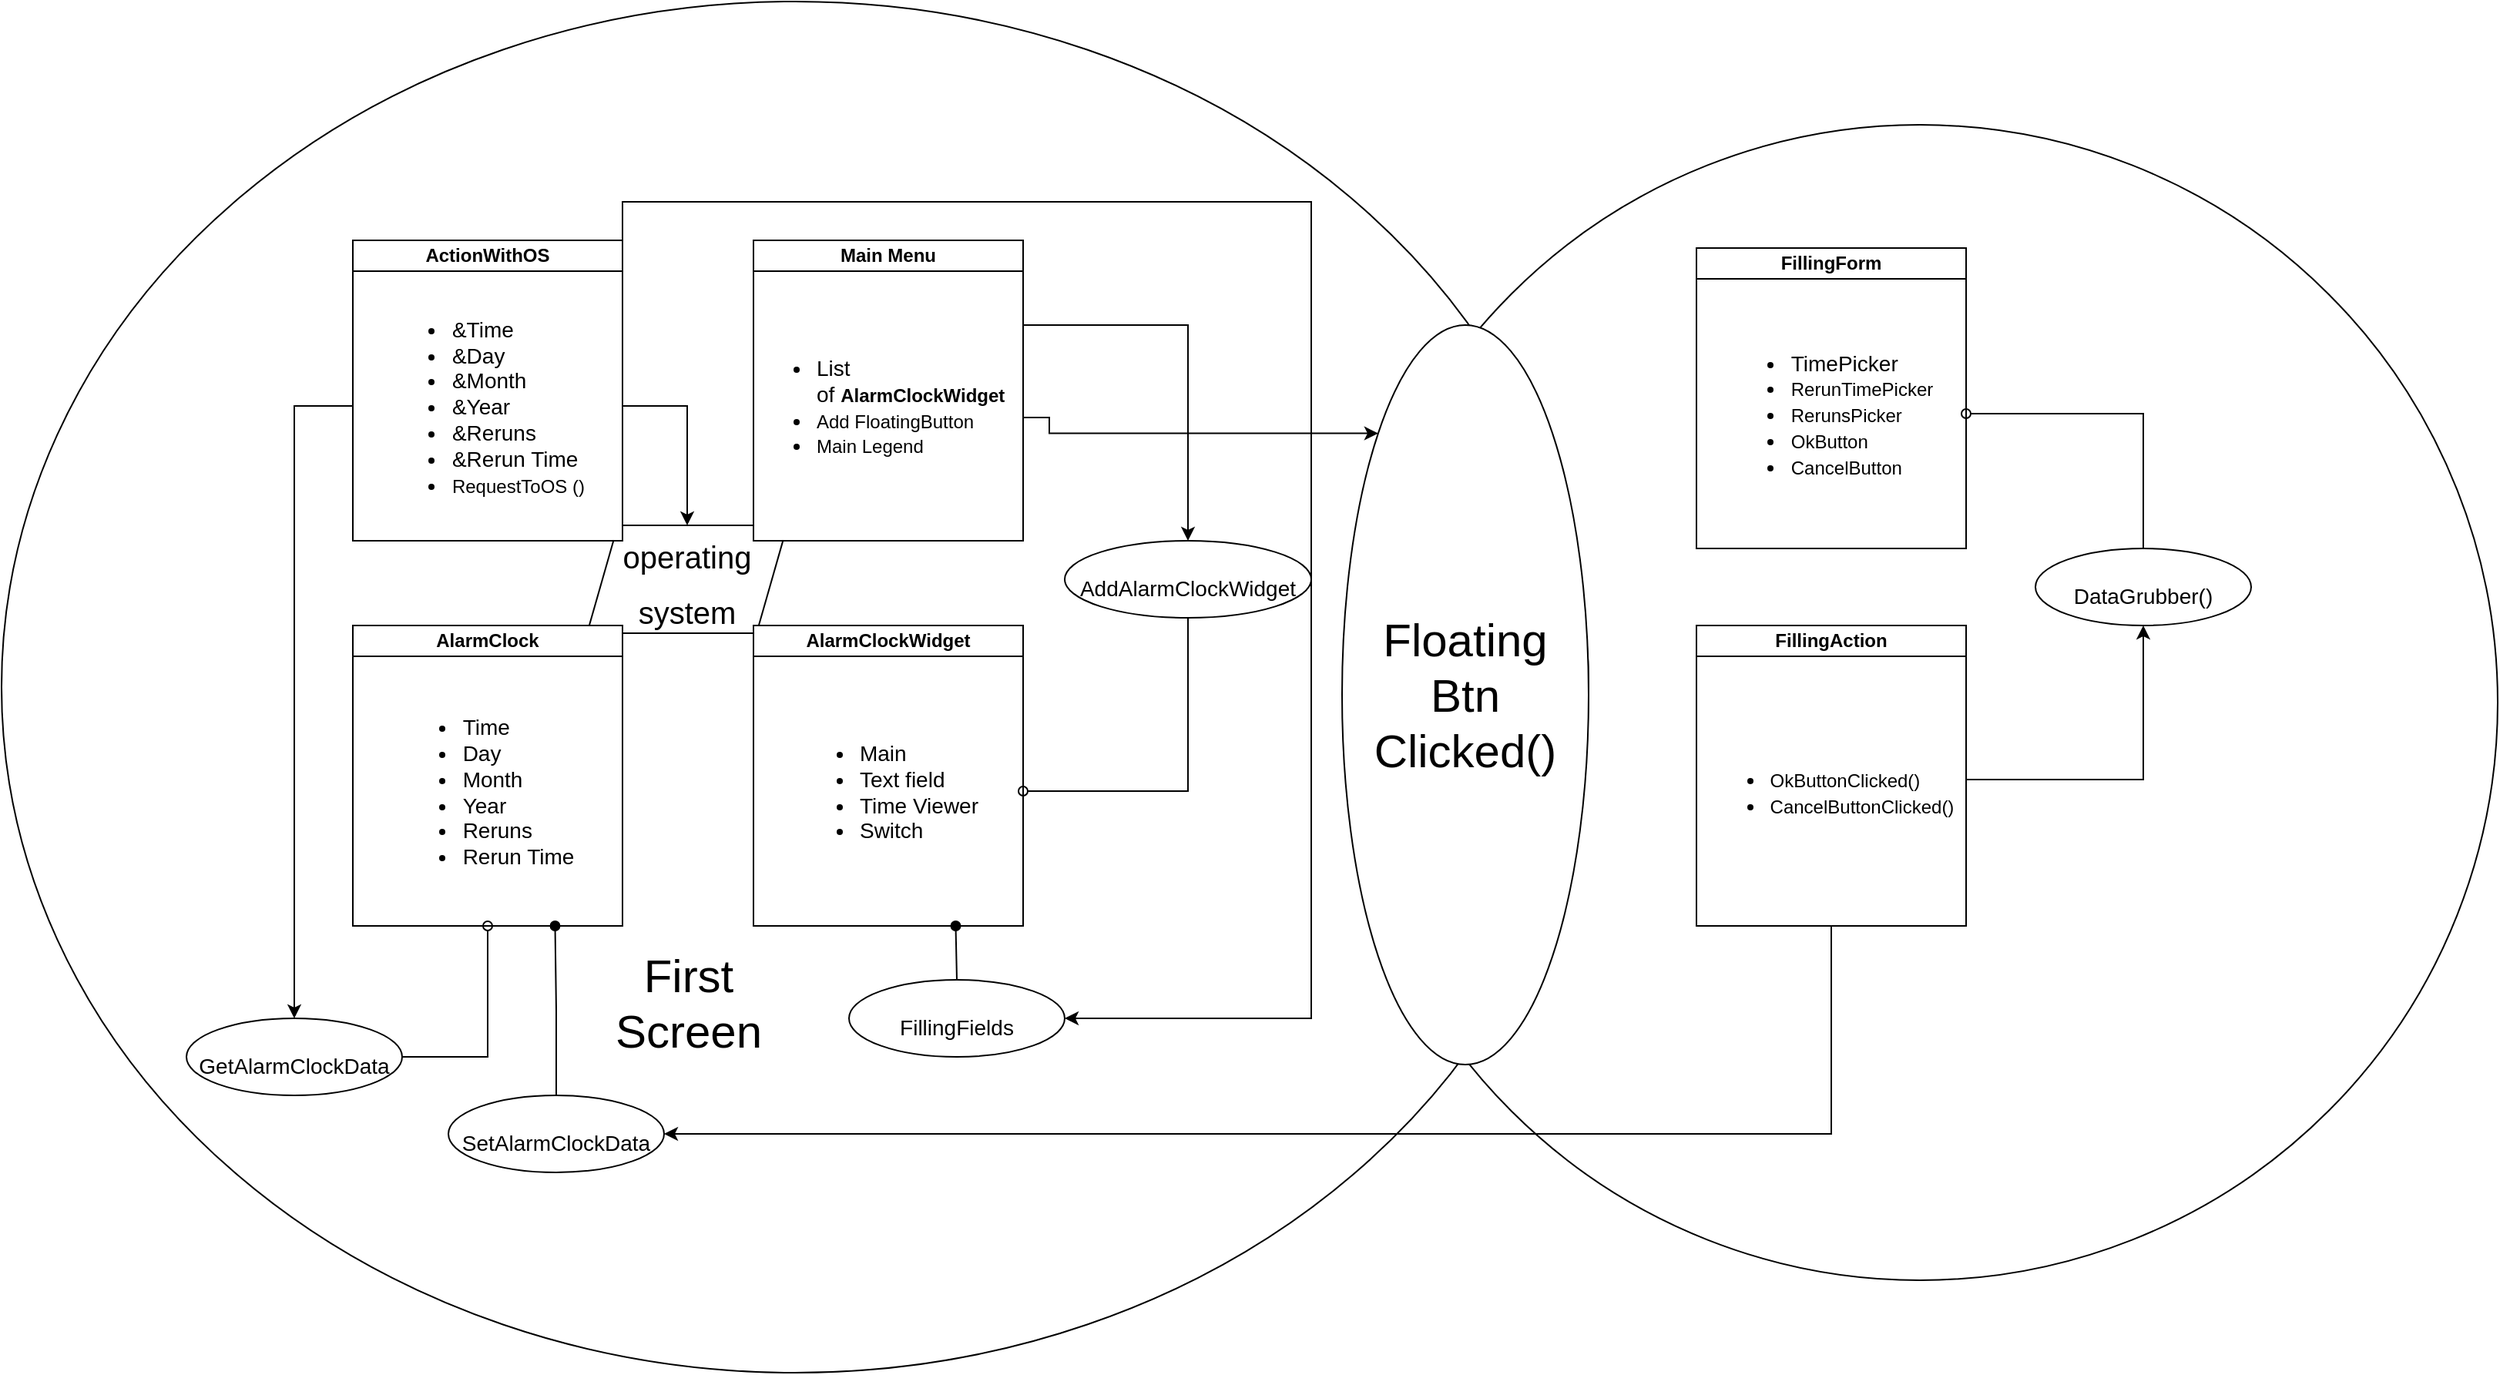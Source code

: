<mxfile version="14.4.8" type="github">
  <diagram id="eEGiNSUbPbOKGAieUEXB" name="Page-1">
    <mxGraphModel dx="2633" dy="2059" grid="1" gridSize="10" guides="1" tooltips="1" connect="1" arrows="1" fold="1" page="1" pageScale="1" pageWidth="850" pageHeight="1100" math="0" shadow="0">
      <root>
        <mxCell id="0" />
        <mxCell id="1" parent="0" />
        <mxCell id="FvP8Hlmoz4beujkZp4SU-56" value="" style="ellipse;whiteSpace=wrap;html=1;aspect=fixed;fontSize=30;" vertex="1" parent="1">
          <mxGeometry x="760" y="-30" width="750" height="750" as="geometry" />
        </mxCell>
        <mxCell id="FvP8Hlmoz4beujkZp4SU-55" value="" style="ellipse;whiteSpace=wrap;html=1;fontSize=30;" vertex="1" parent="1">
          <mxGeometry x="-110" y="-110" width="1030" height="890" as="geometry" />
        </mxCell>
        <mxCell id="FvP8Hlmoz4beujkZp4SU-16" value="&lt;font style=&quot;font-size: 20px&quot;&gt;operating&lt;br&gt;system&lt;br&gt;&lt;/font&gt;" style="shape=parallelogram;perimeter=parallelogramPerimeter;whiteSpace=wrap;html=1;fixedSize=1;fontSize=30;" vertex="1" parent="1">
          <mxGeometry x="270" y="230" width="130" height="70" as="geometry" />
        </mxCell>
        <mxCell id="FvP8Hlmoz4beujkZp4SU-1" value="&lt;b&gt;AlarmClock&lt;/b&gt;" style="rounded=0;whiteSpace=wrap;html=1;" vertex="1" parent="1">
          <mxGeometry x="118" y="295" width="175" height="20" as="geometry" />
        </mxCell>
        <mxCell id="FvP8Hlmoz4beujkZp4SU-2" value="&lt;div style=&quot;text-align: justify&quot;&gt;&lt;h1 style=&quot;text-align: justify ; font-size: 14px&quot;&gt;&lt;ul&gt;&lt;li&gt;&lt;span style=&quot;font-weight: normal&quot;&gt;Time&lt;/span&gt;&lt;/li&gt;&lt;li&gt;&lt;span style=&quot;font-weight: normal&quot;&gt;Day&lt;/span&gt;&lt;/li&gt;&lt;li&gt;&lt;span style=&quot;font-weight: normal&quot;&gt;Month&lt;/span&gt;&lt;/li&gt;&lt;li&gt;&lt;span style=&quot;font-weight: normal&quot;&gt;Year&lt;/span&gt;&lt;/li&gt;&lt;li&gt;&lt;span style=&quot;font-weight: normal&quot;&gt;Reruns&lt;br&gt;&lt;/span&gt;&lt;/li&gt;&lt;li&gt;&lt;span&gt;&lt;span style=&quot;font-weight: normal&quot;&gt;Rerun Time&lt;/span&gt;&lt;br&gt;&lt;/span&gt;&lt;/li&gt;&lt;/ul&gt;&lt;/h1&gt;&lt;/div&gt;&lt;div style=&quot;text-align: justify&quot;&gt;&lt;/div&gt;" style="whiteSpace=wrap;html=1;aspect=fixed;" vertex="1" parent="1">
          <mxGeometry x="118" y="315" width="175" height="175" as="geometry" />
        </mxCell>
        <mxCell id="FvP8Hlmoz4beujkZp4SU-4" value="&lt;b&gt;AlarmClockWidget&lt;/b&gt;" style="rounded=0;whiteSpace=wrap;html=1;" vertex="1" parent="1">
          <mxGeometry x="378" y="295" width="175" height="20" as="geometry" />
        </mxCell>
        <mxCell id="FvP8Hlmoz4beujkZp4SU-5" value="&lt;div style=&quot;text-align: justify&quot;&gt;&lt;h1 style=&quot;text-align: justify ; font-size: 14px&quot;&gt;&lt;ul&gt;&lt;li&gt;&lt;span style=&quot;font-weight: normal&quot;&gt;Main&lt;/span&gt;&lt;/li&gt;&lt;li&gt;&lt;span style=&quot;font-weight: normal&quot;&gt;Text field&lt;/span&gt;&lt;/li&gt;&lt;li&gt;&lt;span style=&quot;font-weight: normal&quot;&gt;Time Viewer&lt;/span&gt;&lt;/li&gt;&lt;li&gt;&lt;span style=&quot;font-weight: normal&quot;&gt;Switch&lt;/span&gt;&lt;/li&gt;&lt;/ul&gt;&lt;/h1&gt;&lt;/div&gt;&lt;div style=&quot;text-align: justify&quot;&gt;&lt;/div&gt;" style="whiteSpace=wrap;html=1;aspect=fixed;" vertex="1" parent="1">
          <mxGeometry x="378" y="315" width="175" height="175" as="geometry" />
        </mxCell>
        <mxCell id="FvP8Hlmoz4beujkZp4SU-6" value="&lt;b&gt;ActionWithOS&lt;/b&gt;" style="rounded=0;whiteSpace=wrap;html=1;" vertex="1" parent="1">
          <mxGeometry x="118" y="45" width="175" height="20" as="geometry" />
        </mxCell>
        <mxCell id="FvP8Hlmoz4beujkZp4SU-25" style="edgeStyle=orthogonalEdgeStyle;rounded=0;orthogonalLoop=1;jettySize=auto;html=1;exitX=1;exitY=0.5;exitDx=0;exitDy=0;entryX=0.5;entryY=0;entryDx=0;entryDy=0;fontSize=30;" edge="1" parent="1" source="FvP8Hlmoz4beujkZp4SU-7" target="FvP8Hlmoz4beujkZp4SU-16">
          <mxGeometry relative="1" as="geometry" />
        </mxCell>
        <mxCell id="FvP8Hlmoz4beujkZp4SU-29" style="edgeStyle=orthogonalEdgeStyle;rounded=0;orthogonalLoop=1;jettySize=auto;html=1;exitX=0;exitY=0.5;exitDx=0;exitDy=0;entryX=0.5;entryY=0;entryDx=0;entryDy=0;endArrow=classic;endFill=1;fontSize=30;" edge="1" parent="1" source="FvP8Hlmoz4beujkZp4SU-7" target="FvP8Hlmoz4beujkZp4SU-27">
          <mxGeometry relative="1" as="geometry" />
        </mxCell>
        <mxCell id="FvP8Hlmoz4beujkZp4SU-51" style="edgeStyle=orthogonalEdgeStyle;rounded=0;orthogonalLoop=1;jettySize=auto;html=1;exitX=1;exitY=0.25;exitDx=0;exitDy=0;entryX=1;entryY=0.5;entryDx=0;entryDy=0;endArrow=classic;endFill=1;fontSize=30;" edge="1" parent="1" source="FvP8Hlmoz4beujkZp4SU-7" target="FvP8Hlmoz4beujkZp4SU-48">
          <mxGeometry relative="1" as="geometry">
            <Array as="points">
              <mxPoint x="293" y="20" />
              <mxPoint x="740" y="20" />
              <mxPoint x="740" y="550" />
            </Array>
          </mxGeometry>
        </mxCell>
        <mxCell id="FvP8Hlmoz4beujkZp4SU-7" value="&lt;div style=&quot;text-align: justify&quot;&gt;&lt;h1 style=&quot;text-align: justify ; font-size: 14px&quot;&gt;&lt;ul&gt;&lt;li&gt;&lt;span style=&quot;font-weight: normal&quot;&gt;&amp;amp;Time&lt;/span&gt;&lt;/li&gt;&lt;li&gt;&lt;span style=&quot;font-weight: normal&quot;&gt;&amp;amp;Day&lt;/span&gt;&lt;/li&gt;&lt;li&gt;&lt;span style=&quot;font-weight: normal&quot;&gt;&amp;amp;Month&lt;/span&gt;&lt;/li&gt;&lt;li&gt;&lt;span style=&quot;font-weight: normal&quot;&gt;&amp;amp;Year&lt;/span&gt;&lt;/li&gt;&lt;li&gt;&lt;span style=&quot;font-weight: normal&quot;&gt;&amp;amp;Reruns&lt;br&gt;&lt;/span&gt;&lt;/li&gt;&lt;li&gt;&lt;span style=&quot;font-weight: normal&quot;&gt;&amp;amp;Rerun Time&lt;/span&gt;&lt;/li&gt;&lt;li style=&quot;text-align: center&quot;&gt;&lt;span style=&quot;font-size: 12px ; font-weight: 400&quot;&gt;RequestToOS ()&lt;/span&gt;&lt;br&gt;&lt;/li&gt;&lt;/ul&gt;&lt;/h1&gt;&lt;/div&gt;&lt;div style=&quot;text-align: justify&quot;&gt;&lt;/div&gt;" style="whiteSpace=wrap;html=1;aspect=fixed;" vertex="1" parent="1">
          <mxGeometry x="118" y="65" width="175" height="175" as="geometry" />
        </mxCell>
        <mxCell id="FvP8Hlmoz4beujkZp4SU-9" value="First Screen" style="text;html=1;strokeColor=none;fillColor=none;align=center;verticalAlign=middle;whiteSpace=wrap;rounded=0;fontSize=30;" vertex="1" parent="1">
          <mxGeometry x="315.5" y="530" width="40" height="20" as="geometry" />
        </mxCell>
        <mxCell id="FvP8Hlmoz4beujkZp4SU-18" value="&lt;b&gt;Main Menu&lt;/b&gt;" style="rounded=0;whiteSpace=wrap;html=1;" vertex="1" parent="1">
          <mxGeometry x="378" y="45" width="175" height="20" as="geometry" />
        </mxCell>
        <mxCell id="FvP8Hlmoz4beujkZp4SU-31" style="edgeStyle=orthogonalEdgeStyle;rounded=0;orthogonalLoop=1;jettySize=auto;html=1;exitX=1;exitY=0.25;exitDx=0;exitDy=0;entryX=0.5;entryY=0;entryDx=0;entryDy=0;endArrow=classic;endFill=1;fontSize=30;" edge="1" parent="1" source="FvP8Hlmoz4beujkZp4SU-19" target="FvP8Hlmoz4beujkZp4SU-30">
          <mxGeometry relative="1" as="geometry">
            <Array as="points">
              <mxPoint x="553" y="100" />
              <mxPoint x="660" y="100" />
            </Array>
          </mxGeometry>
        </mxCell>
        <mxCell id="FvP8Hlmoz4beujkZp4SU-58" style="edgeStyle=orthogonalEdgeStyle;rounded=0;orthogonalLoop=1;jettySize=auto;html=1;exitX=1;exitY=0.5;exitDx=0;exitDy=0;entryX=0;entryY=0;entryDx=0;entryDy=0;endArrow=classic;endFill=1;fontSize=30;" edge="1" parent="1" source="FvP8Hlmoz4beujkZp4SU-19" target="FvP8Hlmoz4beujkZp4SU-57">
          <mxGeometry relative="1" as="geometry">
            <Array as="points">
              <mxPoint x="553" y="160" />
              <mxPoint x="570" y="160" />
              <mxPoint x="570" y="170" />
            </Array>
          </mxGeometry>
        </mxCell>
        <mxCell id="FvP8Hlmoz4beujkZp4SU-19" value="&lt;div style=&quot;text-align: justify&quot;&gt;&lt;h1 style=&quot;text-align: justify ; font-size: 14px&quot;&gt;&lt;ul&gt;&lt;li&gt;&lt;span style=&quot;font-weight: 400&quot;&gt;List of&amp;nbsp;&lt;/span&gt;&lt;b style=&quot;font-size: 12px ; text-align: center&quot;&gt;AlarmClockWidget&lt;/b&gt;&lt;/li&gt;&lt;li&gt;&lt;span style=&quot;font-size: 12px ; text-align: center ; font-weight: normal&quot;&gt;Add FloatingButton&lt;/span&gt;&lt;/li&gt;&lt;li&gt;&lt;span style=&quot;font-size: 12px ; text-align: center ; font-weight: normal&quot;&gt;Main Legend&lt;/span&gt;&lt;/li&gt;&lt;/ul&gt;&lt;/h1&gt;&lt;/div&gt;&lt;div style=&quot;text-align: justify&quot;&gt;&lt;/div&gt;" style="whiteSpace=wrap;html=1;aspect=fixed;" vertex="1" parent="1">
          <mxGeometry x="378" y="65" width="175" height="175" as="geometry" />
        </mxCell>
        <mxCell id="FvP8Hlmoz4beujkZp4SU-28" style="edgeStyle=orthogonalEdgeStyle;rounded=0;orthogonalLoop=1;jettySize=auto;html=1;exitX=1;exitY=0.5;exitDx=0;exitDy=0;entryX=0.5;entryY=1;entryDx=0;entryDy=0;fontSize=30;endArrow=oval;endFill=0;" edge="1" parent="1" source="FvP8Hlmoz4beujkZp4SU-27" target="FvP8Hlmoz4beujkZp4SU-2">
          <mxGeometry relative="1" as="geometry" />
        </mxCell>
        <mxCell id="FvP8Hlmoz4beujkZp4SU-27" value="&lt;font style=&quot;font-size: 14px&quot;&gt;GetAlarmClockData&lt;/font&gt;" style="ellipse;whiteSpace=wrap;html=1;fontSize=30;" vertex="1" parent="1">
          <mxGeometry x="10" y="550" width="140" height="50" as="geometry" />
        </mxCell>
        <mxCell id="FvP8Hlmoz4beujkZp4SU-53" style="edgeStyle=orthogonalEdgeStyle;rounded=0;orthogonalLoop=1;jettySize=auto;html=1;exitX=0.5;exitY=1;exitDx=0;exitDy=0;entryX=1;entryY=0.5;entryDx=0;entryDy=0;endArrow=oval;endFill=0;fontSize=30;" edge="1" parent="1" source="FvP8Hlmoz4beujkZp4SU-30" target="FvP8Hlmoz4beujkZp4SU-5">
          <mxGeometry relative="1" as="geometry" />
        </mxCell>
        <mxCell id="FvP8Hlmoz4beujkZp4SU-30" value="&lt;font style=&quot;font-size: 14px&quot;&gt;AddAlarmClockWidget&lt;/font&gt;" style="ellipse;whiteSpace=wrap;html=1;fontSize=30;" vertex="1" parent="1">
          <mxGeometry x="580" y="240" width="160" height="50" as="geometry" />
        </mxCell>
        <mxCell id="FvP8Hlmoz4beujkZp4SU-32" value="&lt;b&gt;FillingForm&lt;/b&gt;" style="rounded=0;whiteSpace=wrap;html=1;" vertex="1" parent="1">
          <mxGeometry x="990" y="50" width="175" height="20" as="geometry" />
        </mxCell>
        <mxCell id="FvP8Hlmoz4beujkZp4SU-33" value="&lt;div style=&quot;text-align: justify&quot;&gt;&lt;h1 style=&quot;text-align: justify ; font-size: 14px&quot;&gt;&lt;ul&gt;&lt;li&gt;&lt;span style=&quot;font-weight: 400&quot;&gt;TimePicker&lt;/span&gt;&lt;/li&gt;&lt;li&gt;&lt;span style=&quot;font-size: 12px ; text-align: center ; font-weight: normal&quot;&gt;RerunTimePicker&lt;/span&gt;&lt;/li&gt;&lt;li&gt;&lt;span style=&quot;font-size: 12px ; text-align: center ; font-weight: normal&quot;&gt;RerunsPicker&lt;/span&gt;&lt;/li&gt;&lt;li&gt;&lt;span style=&quot;font-size: 12px ; text-align: center ; font-weight: normal&quot;&gt;OkButton&lt;/span&gt;&lt;/li&gt;&lt;li&gt;&lt;span style=&quot;font-size: 12px ; text-align: center ; font-weight: normal&quot;&gt;CancelButton&lt;/span&gt;&lt;/li&gt;&lt;/ul&gt;&lt;/h1&gt;&lt;/div&gt;&lt;div style=&quot;text-align: justify&quot;&gt;&lt;/div&gt;" style="whiteSpace=wrap;html=1;aspect=fixed;" vertex="1" parent="1">
          <mxGeometry x="990" y="70" width="175" height="175" as="geometry" />
        </mxCell>
        <mxCell id="FvP8Hlmoz4beujkZp4SU-34" value="&lt;b&gt;FillingAction&lt;/b&gt;" style="rounded=0;whiteSpace=wrap;html=1;" vertex="1" parent="1">
          <mxGeometry x="990" y="295" width="175" height="20" as="geometry" />
        </mxCell>
        <mxCell id="FvP8Hlmoz4beujkZp4SU-38" style="edgeStyle=orthogonalEdgeStyle;rounded=0;orthogonalLoop=1;jettySize=auto;html=1;exitX=1;exitY=0.5;exitDx=0;exitDy=0;entryX=0.5;entryY=1;entryDx=0;entryDy=0;endArrow=classic;endFill=1;fontSize=30;" edge="1" parent="1" source="FvP8Hlmoz4beujkZp4SU-35" target="FvP8Hlmoz4beujkZp4SU-37">
          <mxGeometry relative="1" as="geometry">
            <Array as="points">
              <mxPoint x="1165" y="395" />
              <mxPoint x="1280" y="395" />
            </Array>
          </mxGeometry>
        </mxCell>
        <mxCell id="FvP8Hlmoz4beujkZp4SU-46" style="edgeStyle=orthogonalEdgeStyle;rounded=0;orthogonalLoop=1;jettySize=auto;html=1;exitX=0.5;exitY=1;exitDx=0;exitDy=0;entryX=1;entryY=0.5;entryDx=0;entryDy=0;endArrow=classic;endFill=1;fontSize=30;" edge="1" parent="1" source="FvP8Hlmoz4beujkZp4SU-35" target="FvP8Hlmoz4beujkZp4SU-43">
          <mxGeometry relative="1" as="geometry" />
        </mxCell>
        <mxCell id="FvP8Hlmoz4beujkZp4SU-35" value="&lt;div style=&quot;text-align: justify&quot;&gt;&lt;h1 style=&quot;text-align: justify ; font-size: 14px&quot;&gt;&lt;ul&gt;&lt;li&gt;&lt;span style=&quot;font-size: 12px ; font-weight: normal ; text-align: center&quot;&gt;OkButtonClicked()&lt;/span&gt;&lt;br&gt;&lt;/li&gt;&lt;li&gt;&lt;span style=&quot;font-size: 12px ; text-align: center ; font-weight: normal&quot;&gt;CancelButtonClicked()&lt;/span&gt;&lt;/li&gt;&lt;/ul&gt;&lt;/h1&gt;&lt;/div&gt;&lt;div style=&quot;text-align: justify&quot;&gt;&lt;/div&gt;" style="whiteSpace=wrap;html=1;aspect=fixed;" vertex="1" parent="1">
          <mxGeometry x="990" y="315" width="175" height="175" as="geometry" />
        </mxCell>
        <mxCell id="FvP8Hlmoz4beujkZp4SU-39" style="edgeStyle=orthogonalEdgeStyle;rounded=0;orthogonalLoop=1;jettySize=auto;html=1;exitX=0.5;exitY=0;exitDx=0;exitDy=0;entryX=1;entryY=0.5;entryDx=0;entryDy=0;endArrow=oval;endFill=0;fontSize=30;" edge="1" parent="1" source="FvP8Hlmoz4beujkZp4SU-37" target="FvP8Hlmoz4beujkZp4SU-33">
          <mxGeometry relative="1" as="geometry" />
        </mxCell>
        <mxCell id="FvP8Hlmoz4beujkZp4SU-37" value="&lt;span style=&quot;font-size: 14px ; text-align: justify&quot;&gt;DataGrubber()&lt;/span&gt;" style="ellipse;whiteSpace=wrap;html=1;fontSize=30;" vertex="1" parent="1">
          <mxGeometry x="1210" y="245" width="140" height="50" as="geometry" />
        </mxCell>
        <mxCell id="FvP8Hlmoz4beujkZp4SU-44" style="edgeStyle=orthogonalEdgeStyle;rounded=0;orthogonalLoop=1;jettySize=auto;html=1;exitX=0.5;exitY=0;exitDx=0;exitDy=0;entryX=0.75;entryY=1;entryDx=0;entryDy=0;endArrow=oval;endFill=1;fontSize=30;" edge="1" parent="1" source="FvP8Hlmoz4beujkZp4SU-43" target="FvP8Hlmoz4beujkZp4SU-2">
          <mxGeometry relative="1" as="geometry" />
        </mxCell>
        <mxCell id="FvP8Hlmoz4beujkZp4SU-43" value="&lt;font style=&quot;font-size: 14px&quot;&gt;SetAlarmClockData&lt;/font&gt;" style="ellipse;whiteSpace=wrap;html=1;fontSize=30;" vertex="1" parent="1">
          <mxGeometry x="180" y="600" width="140" height="50" as="geometry" />
        </mxCell>
        <mxCell id="FvP8Hlmoz4beujkZp4SU-50" style="edgeStyle=orthogonalEdgeStyle;rounded=0;orthogonalLoop=1;jettySize=auto;html=1;exitX=0.5;exitY=0;exitDx=0;exitDy=0;entryX=0.75;entryY=1;entryDx=0;entryDy=0;endArrow=oval;endFill=1;fontSize=30;" edge="1" parent="1" source="FvP8Hlmoz4beujkZp4SU-48" target="FvP8Hlmoz4beujkZp4SU-5">
          <mxGeometry relative="1" as="geometry" />
        </mxCell>
        <mxCell id="FvP8Hlmoz4beujkZp4SU-48" value="&lt;font style=&quot;font-size: 14px&quot;&gt;FillingFields&lt;/font&gt;" style="ellipse;whiteSpace=wrap;html=1;fontSize=30;" vertex="1" parent="1">
          <mxGeometry x="440" y="525" width="140" height="50" as="geometry" />
        </mxCell>
        <mxCell id="FvP8Hlmoz4beujkZp4SU-57" value="Floating&lt;br&gt;Btn&lt;br&gt;Clicked()" style="ellipse;whiteSpace=wrap;html=1;fontSize=30;" vertex="1" parent="1">
          <mxGeometry x="760" y="100" width="160" height="480" as="geometry" />
        </mxCell>
      </root>
    </mxGraphModel>
  </diagram>
</mxfile>

